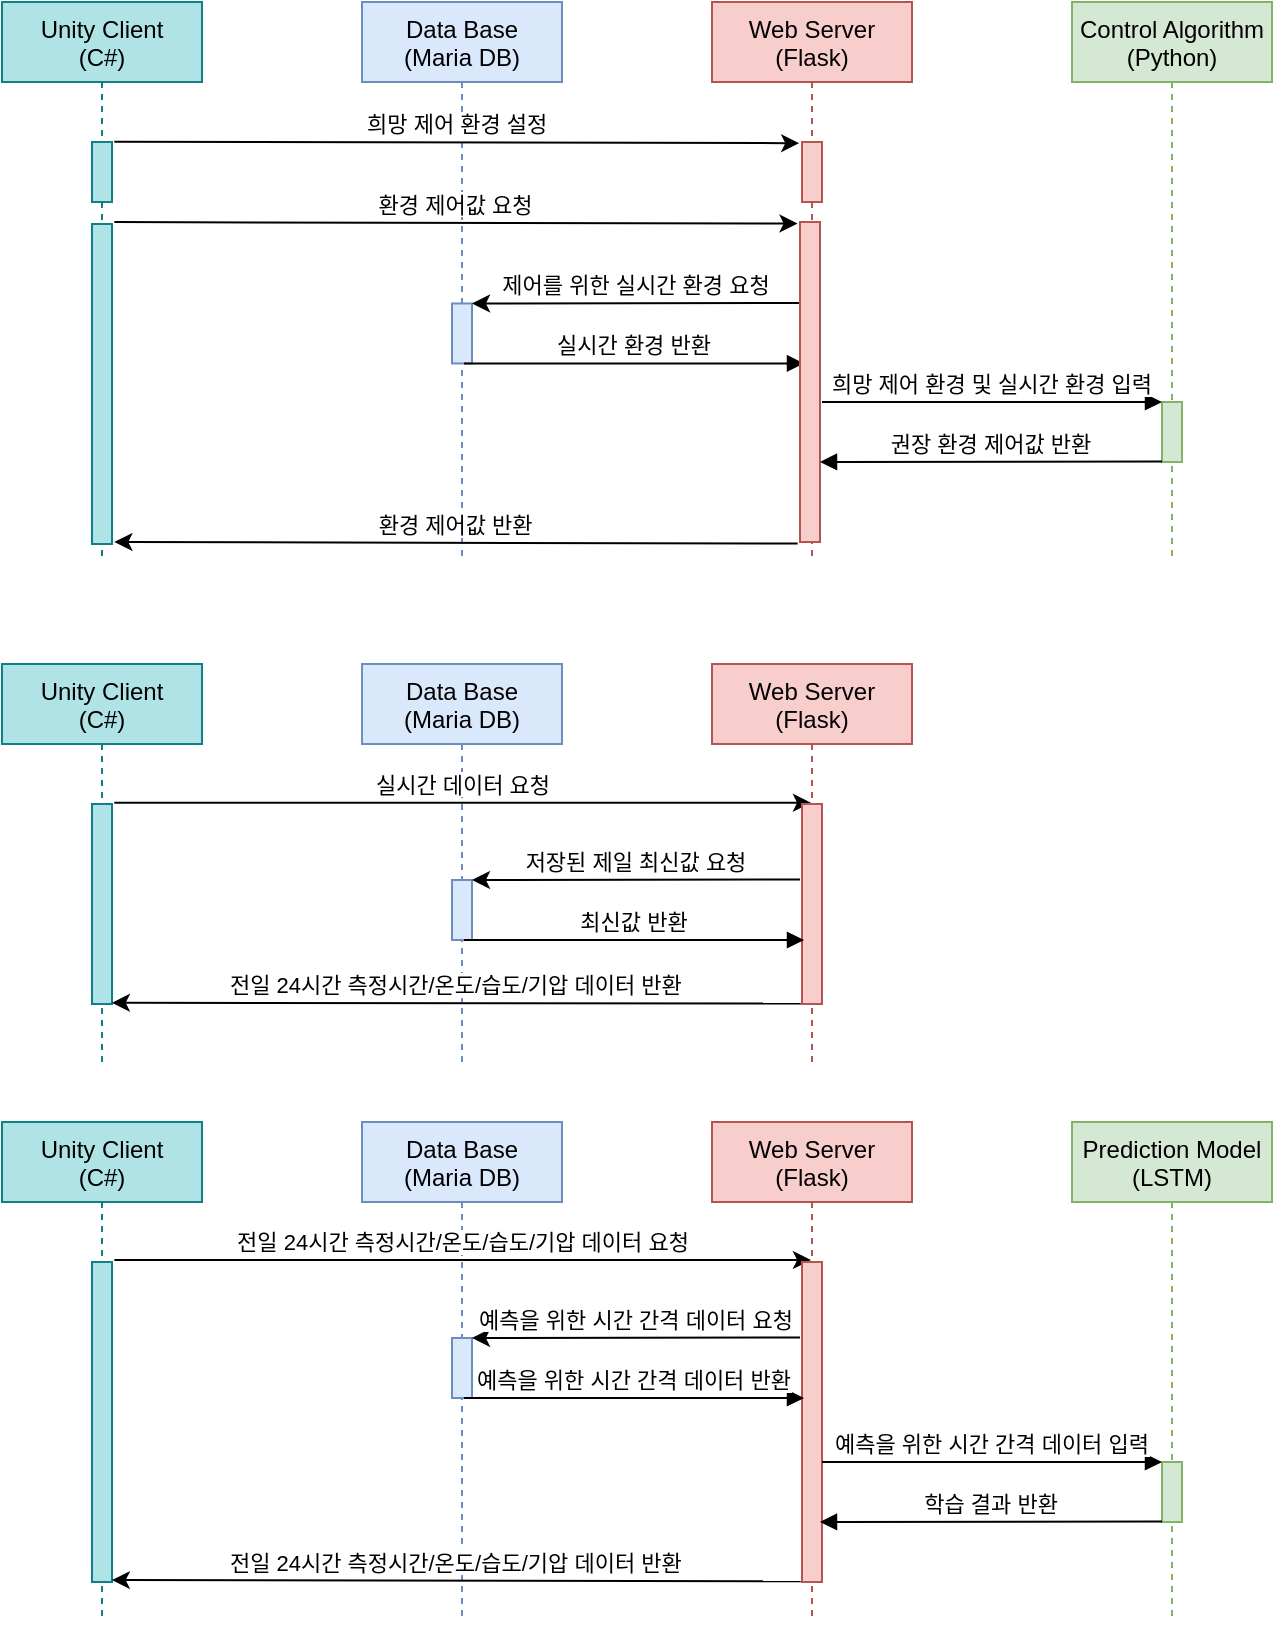<mxfile version="20.2.7" type="device"><diagram id="kgpKYQtTHZ0yAKxKKP6v" name="Page-1"><mxGraphModel dx="1351" dy="729" grid="1" gridSize="10" guides="1" tooltips="1" connect="1" arrows="1" fold="1" page="1" pageScale="1" pageWidth="850" pageHeight="1100" math="0" shadow="0"><root><mxCell id="0"/><mxCell id="1" parent="0"/><mxCell id="h7qKzwebuWBzDf5FFTo--1" value="Unity Client&#10;(C#)" style="shape=umlLifeline;perimeter=lifelinePerimeter;container=1;collapsible=0;recursiveResize=0;rounded=0;shadow=0;strokeWidth=1;fillColor=#b0e3e6;strokeColor=#0e8088;" vertex="1" parent="1"><mxGeometry x="16" y="30" width="100" height="280" as="geometry"/></mxCell><mxCell id="h7qKzwebuWBzDf5FFTo--2" value="" style="points=[];perimeter=orthogonalPerimeter;rounded=0;shadow=0;strokeWidth=1;fillColor=#b0e3e6;strokeColor=#0e8088;" vertex="1" parent="h7qKzwebuWBzDf5FFTo--1"><mxGeometry x="45" y="70" width="10" height="30" as="geometry"/></mxCell><mxCell id="h7qKzwebuWBzDf5FFTo--34" value="" style="points=[];perimeter=orthogonalPerimeter;rounded=0;shadow=0;strokeWidth=1;fillColor=#b0e3e6;strokeColor=#0e8088;" vertex="1" parent="h7qKzwebuWBzDf5FFTo--1"><mxGeometry x="45" y="111" width="10" height="160" as="geometry"/></mxCell><mxCell id="h7qKzwebuWBzDf5FFTo--3" value="Data Base&#10;(Maria DB)" style="shape=umlLifeline;perimeter=lifelinePerimeter;container=1;collapsible=0;recursiveResize=0;rounded=0;shadow=0;strokeWidth=1;fillColor=#dae8fc;strokeColor=#6c8ebf;" vertex="1" parent="1"><mxGeometry x="196" y="30" width="100" height="280" as="geometry"/></mxCell><mxCell id="h7qKzwebuWBzDf5FFTo--8" value="" style="points=[];perimeter=orthogonalPerimeter;rounded=0;shadow=0;strokeWidth=1;fillColor=#dae8fc;strokeColor=#6c8ebf;" vertex="1" parent="h7qKzwebuWBzDf5FFTo--3"><mxGeometry x="45" y="150.74" width="10" height="30" as="geometry"/></mxCell><mxCell id="h7qKzwebuWBzDf5FFTo--11" value="실시간 환경 반환" style="verticalAlign=bottom;endArrow=block;entryX=0;entryY=0;shadow=0;strokeWidth=1;" edge="1" parent="h7qKzwebuWBzDf5FFTo--3"><mxGeometry relative="1" as="geometry"><mxPoint x="51" y="180.74" as="sourcePoint"/><mxPoint x="221" y="180.74" as="targetPoint"/></mxGeometry></mxCell><mxCell id="h7qKzwebuWBzDf5FFTo--12" value="제어를 위한 실시간 환경 요청" style="verticalAlign=bottom;endArrow=none;shadow=0;strokeWidth=1;startArrow=classic;startFill=1;endFill=0;entryX=-0.1;entryY=0.477;entryDx=0;entryDy=0;entryPerimeter=0;" edge="1" parent="h7qKzwebuWBzDf5FFTo--3"><mxGeometry relative="1" as="geometry"><mxPoint x="55" y="150.74" as="sourcePoint"/><mxPoint x="219" y="150.45" as="targetPoint"/></mxGeometry></mxCell><mxCell id="h7qKzwebuWBzDf5FFTo--37" value="환경 제어값 반환" style="verticalAlign=bottom;endArrow=classic;entryX=1.116;entryY=-0.006;shadow=0;strokeWidth=1;entryDx=0;entryDy=0;entryPerimeter=0;startArrow=none;startFill=0;endFill=1;exitX=-0.123;exitY=0.005;exitDx=0;exitDy=0;exitPerimeter=0;" edge="1" parent="h7qKzwebuWBzDf5FFTo--3"><mxGeometry relative="1" as="geometry"><mxPoint x="217.81" y="270.76" as="sourcePoint"/><mxPoint x="-123.8" y="270" as="targetPoint"/></mxGeometry></mxCell><mxCell id="h7qKzwebuWBzDf5FFTo--5" value="희망 제어 환경 설정" style="verticalAlign=bottom;endArrow=none;entryX=1.116;entryY=-0.006;shadow=0;strokeWidth=1;entryDx=0;entryDy=0;entryPerimeter=0;startArrow=classic;startFill=1;endFill=0;exitX=-0.141;exitY=0.02;exitDx=0;exitDy=0;exitPerimeter=0;" edge="1" parent="1" source="h7qKzwebuWBzDf5FFTo--7" target="h7qKzwebuWBzDf5FFTo--2"><mxGeometry relative="1" as="geometry"><mxPoint x="357" y="130" as="sourcePoint"/><mxPoint x="76" y="150" as="targetPoint"/></mxGeometry></mxCell><mxCell id="h7qKzwebuWBzDf5FFTo--6" value="Web Server&#10;(Flask)" style="shape=umlLifeline;perimeter=lifelinePerimeter;container=1;collapsible=0;recursiveResize=0;rounded=0;shadow=0;strokeWidth=1;fillColor=#f8cecc;strokeColor=#b85450;" vertex="1" parent="1"><mxGeometry x="371" y="30" width="100" height="280" as="geometry"/></mxCell><mxCell id="h7qKzwebuWBzDf5FFTo--7" value="" style="points=[];perimeter=orthogonalPerimeter;rounded=0;shadow=0;strokeWidth=1;fillColor=#f8cecc;strokeColor=#b85450;" vertex="1" parent="h7qKzwebuWBzDf5FFTo--6"><mxGeometry x="45" y="70" width="10" height="30" as="geometry"/></mxCell><mxCell id="h7qKzwebuWBzDf5FFTo--36" value="" style="points=[];perimeter=orthogonalPerimeter;rounded=0;shadow=0;strokeWidth=1;fillColor=#f8cecc;strokeColor=#b85450;" vertex="1" parent="h7qKzwebuWBzDf5FFTo--6"><mxGeometry x="44" y="110" width="10" height="160" as="geometry"/></mxCell><mxCell id="h7qKzwebuWBzDf5FFTo--9" value="Control Algorithm&#10;(Python)" style="shape=umlLifeline;perimeter=lifelinePerimeter;container=1;collapsible=0;recursiveResize=0;rounded=0;shadow=0;strokeWidth=1;fillColor=#d5e8d4;strokeColor=#82b366;" vertex="1" parent="1"><mxGeometry x="551" y="30" width="100" height="280" as="geometry"/></mxCell><mxCell id="h7qKzwebuWBzDf5FFTo--10" value="" style="points=[];perimeter=orthogonalPerimeter;rounded=0;shadow=0;strokeWidth=1;fillColor=#d5e8d4;strokeColor=#82b366;" vertex="1" parent="h7qKzwebuWBzDf5FFTo--9"><mxGeometry x="45" y="200" width="10" height="30" as="geometry"/></mxCell><mxCell id="h7qKzwebuWBzDf5FFTo--13" value="희망 제어 환경 및 실시간 환경 입력" style="verticalAlign=bottom;endArrow=block;entryX=0;entryY=0;shadow=0;strokeWidth=1;" edge="1" parent="1"><mxGeometry relative="1" as="geometry"><mxPoint x="426" y="230.0" as="sourcePoint"/><mxPoint x="596" y="230.0" as="targetPoint"/></mxGeometry></mxCell><mxCell id="h7qKzwebuWBzDf5FFTo--14" value="권장 환경 제어값 반환" style="verticalAlign=bottom;endArrow=block;shadow=0;strokeWidth=1;entryX=1.075;entryY=1;entryDx=0;entryDy=0;entryPerimeter=0;exitX=0.002;exitY=0.991;exitDx=0;exitDy=0;exitPerimeter=0;" edge="1" parent="1" source="h7qKzwebuWBzDf5FFTo--10"><mxGeometry relative="1" as="geometry"><mxPoint x="590" y="260" as="sourcePoint"/><mxPoint x="425" y="260" as="targetPoint"/></mxGeometry></mxCell><mxCell id="h7qKzwebuWBzDf5FFTo--18" value="Unity Client&#10;(C#)" style="shape=umlLifeline;perimeter=lifelinePerimeter;container=1;collapsible=0;recursiveResize=0;rounded=0;shadow=0;strokeWidth=1;fillColor=#b0e3e6;strokeColor=#0e8088;" vertex="1" parent="1"><mxGeometry x="16" y="361" width="100" height="199" as="geometry"/></mxCell><mxCell id="h7qKzwebuWBzDf5FFTo--19" value="" style="points=[];perimeter=orthogonalPerimeter;rounded=0;shadow=0;strokeWidth=1;fillColor=#b0e3e6;strokeColor=#0e8088;" vertex="1" parent="h7qKzwebuWBzDf5FFTo--18"><mxGeometry x="45" y="70" width="10" height="100" as="geometry"/></mxCell><mxCell id="h7qKzwebuWBzDf5FFTo--20" value="Data Base&#10;(Maria DB)" style="shape=umlLifeline;perimeter=lifelinePerimeter;container=1;collapsible=0;recursiveResize=0;rounded=0;shadow=0;strokeWidth=1;fillColor=#dae8fc;strokeColor=#6c8ebf;" vertex="1" parent="1"><mxGeometry x="196" y="361" width="100" height="199" as="geometry"/></mxCell><mxCell id="h7qKzwebuWBzDf5FFTo--21" value="전일 24시간 측정시간/온도/습도/기압 데이터 반환" style="verticalAlign=bottom;endArrow=none;entryX=-0.062;entryY=0.998;shadow=0;strokeWidth=1;entryDx=0;entryDy=0;entryPerimeter=0;exitX=0.991;exitY=0.994;exitDx=0;exitDy=0;exitPerimeter=0;endFill=0;startArrow=classic;startFill=1;" edge="1" parent="1" source="h7qKzwebuWBzDf5FFTo--19" target="h7qKzwebuWBzDf5FFTo--24"><mxGeometry relative="1" as="geometry"><mxPoint x="171" y="441" as="sourcePoint"/></mxGeometry></mxCell><mxCell id="h7qKzwebuWBzDf5FFTo--22" value="실시간 데이터 요청" style="verticalAlign=bottom;endArrow=none;entryX=1.116;entryY=-0.006;shadow=0;strokeWidth=1;entryDx=0;entryDy=0;entryPerimeter=0;startArrow=classic;startFill=1;endFill=0;" edge="1" parent="1" source="h7qKzwebuWBzDf5FFTo--23" target="h7qKzwebuWBzDf5FFTo--19"><mxGeometry relative="1" as="geometry"><mxPoint x="357" y="461" as="sourcePoint"/><mxPoint x="76" y="481" as="targetPoint"/></mxGeometry></mxCell><mxCell id="h7qKzwebuWBzDf5FFTo--23" value="Web Server&#10;(Flask)" style="shape=umlLifeline;perimeter=lifelinePerimeter;container=1;collapsible=0;recursiveResize=0;rounded=0;shadow=0;strokeWidth=1;fillColor=#f8cecc;strokeColor=#b85450;" vertex="1" parent="1"><mxGeometry x="371" y="361" width="100" height="199" as="geometry"/></mxCell><mxCell id="h7qKzwebuWBzDf5FFTo--24" value="" style="points=[];perimeter=orthogonalPerimeter;rounded=0;shadow=0;strokeWidth=1;fillColor=#f8cecc;strokeColor=#b85450;" vertex="1" parent="h7qKzwebuWBzDf5FFTo--23"><mxGeometry x="45" y="70" width="10" height="100" as="geometry"/></mxCell><mxCell id="h7qKzwebuWBzDf5FFTo--25" value="" style="points=[];perimeter=orthogonalPerimeter;rounded=0;shadow=0;strokeWidth=1;fillColor=#dae8fc;strokeColor=#6c8ebf;" vertex="1" parent="h7qKzwebuWBzDf5FFTo--23"><mxGeometry x="-130" y="108" width="10" height="30" as="geometry"/></mxCell><mxCell id="h7qKzwebuWBzDf5FFTo--28" value="최신값 반환" style="verticalAlign=bottom;endArrow=block;entryX=0;entryY=0;shadow=0;strokeWidth=1;" edge="1" parent="1"><mxGeometry relative="1" as="geometry"><mxPoint x="247" y="499.0" as="sourcePoint"/><mxPoint x="417" y="499.0" as="targetPoint"/></mxGeometry></mxCell><mxCell id="h7qKzwebuWBzDf5FFTo--29" value="저장된 제일 최신값 요청" style="verticalAlign=bottom;endArrow=none;shadow=0;strokeWidth=1;startArrow=classic;startFill=1;endFill=0;entryX=-0.1;entryY=0.477;entryDx=0;entryDy=0;entryPerimeter=0;" edge="1" parent="1"><mxGeometry relative="1" as="geometry"><mxPoint x="251" y="469.0" as="sourcePoint"/><mxPoint x="415" y="468.71" as="targetPoint"/></mxGeometry></mxCell><mxCell id="h7qKzwebuWBzDf5FFTo--35" value="환경 제어값 요청" style="verticalAlign=bottom;endArrow=none;entryX=1.116;entryY=-0.006;shadow=0;strokeWidth=1;entryDx=0;entryDy=0;entryPerimeter=0;startArrow=classic;startFill=1;endFill=0;exitX=-0.123;exitY=0.005;exitDx=0;exitDy=0;exitPerimeter=0;" edge="1" parent="1" target="h7qKzwebuWBzDf5FFTo--34" source="h7qKzwebuWBzDf5FFTo--36"><mxGeometry relative="1" as="geometry"><mxPoint x="410" y="140" as="sourcePoint"/><mxPoint x="86" y="160" as="targetPoint"/></mxGeometry></mxCell><mxCell id="h7qKzwebuWBzDf5FFTo--38" value="Unity Client&#10;(C#)" style="shape=umlLifeline;perimeter=lifelinePerimeter;container=1;collapsible=0;recursiveResize=0;rounded=0;shadow=0;strokeWidth=1;fillColor=#b0e3e6;strokeColor=#0e8088;" vertex="1" parent="1"><mxGeometry x="16" y="590" width="100" height="250" as="geometry"/></mxCell><mxCell id="h7qKzwebuWBzDf5FFTo--39" value="" style="points=[];perimeter=orthogonalPerimeter;rounded=0;shadow=0;strokeWidth=1;fillColor=#b0e3e6;strokeColor=#0e8088;" vertex="1" parent="h7qKzwebuWBzDf5FFTo--38"><mxGeometry x="45" y="70" width="10" height="160" as="geometry"/></mxCell><mxCell id="h7qKzwebuWBzDf5FFTo--40" value="Data Base&#10;(Maria DB)" style="shape=umlLifeline;perimeter=lifelinePerimeter;container=1;collapsible=0;recursiveResize=0;rounded=0;shadow=0;strokeWidth=1;fillColor=#dae8fc;strokeColor=#6c8ebf;" vertex="1" parent="1"><mxGeometry x="196" y="590" width="100" height="250" as="geometry"/></mxCell><mxCell id="h7qKzwebuWBzDf5FFTo--41" value="전일 24시간 측정시간/온도/습도/기압 데이터 반환" style="verticalAlign=bottom;endArrow=none;entryX=-0.062;entryY=0.998;shadow=0;strokeWidth=1;entryDx=0;entryDy=0;entryPerimeter=0;exitX=0.991;exitY=0.994;exitDx=0;exitDy=0;exitPerimeter=0;endFill=0;startArrow=classic;startFill=1;" edge="1" parent="1" source="h7qKzwebuWBzDf5FFTo--39" target="h7qKzwebuWBzDf5FFTo--44"><mxGeometry relative="1" as="geometry"><mxPoint x="171" y="670" as="sourcePoint"/></mxGeometry></mxCell><mxCell id="h7qKzwebuWBzDf5FFTo--42" value="전일 24시간 측정시간/온도/습도/기압 데이터 요청" style="verticalAlign=bottom;endArrow=none;entryX=1.116;entryY=-0.006;shadow=0;strokeWidth=1;entryDx=0;entryDy=0;entryPerimeter=0;startArrow=classic;startFill=1;endFill=0;" edge="1" parent="1" source="h7qKzwebuWBzDf5FFTo--43" target="h7qKzwebuWBzDf5FFTo--39"><mxGeometry relative="1" as="geometry"><mxPoint x="357" y="690" as="sourcePoint"/><mxPoint x="76" y="710" as="targetPoint"/></mxGeometry></mxCell><mxCell id="h7qKzwebuWBzDf5FFTo--43" value="Web Server&#10;(Flask)" style="shape=umlLifeline;perimeter=lifelinePerimeter;container=1;collapsible=0;recursiveResize=0;rounded=0;shadow=0;strokeWidth=1;fillColor=#f8cecc;strokeColor=#b85450;" vertex="1" parent="1"><mxGeometry x="371" y="590" width="100" height="250" as="geometry"/></mxCell><mxCell id="h7qKzwebuWBzDf5FFTo--44" value="" style="points=[];perimeter=orthogonalPerimeter;rounded=0;shadow=0;strokeWidth=1;fillColor=#f8cecc;strokeColor=#b85450;" vertex="1" parent="h7qKzwebuWBzDf5FFTo--43"><mxGeometry x="45" y="70" width="10" height="160" as="geometry"/></mxCell><mxCell id="h7qKzwebuWBzDf5FFTo--45" value="" style="points=[];perimeter=orthogonalPerimeter;rounded=0;shadow=0;strokeWidth=1;fillColor=#dae8fc;strokeColor=#6c8ebf;" vertex="1" parent="h7qKzwebuWBzDf5FFTo--43"><mxGeometry x="-130" y="108" width="10" height="30" as="geometry"/></mxCell><mxCell id="h7qKzwebuWBzDf5FFTo--46" value="Prediction Model&#10;(LSTM)" style="shape=umlLifeline;perimeter=lifelinePerimeter;container=1;collapsible=0;recursiveResize=0;rounded=0;shadow=0;strokeWidth=1;fillColor=#d5e8d4;strokeColor=#82b366;" vertex="1" parent="1"><mxGeometry x="551" y="590" width="100" height="250" as="geometry"/></mxCell><mxCell id="h7qKzwebuWBzDf5FFTo--47" value="" style="points=[];perimeter=orthogonalPerimeter;rounded=0;shadow=0;strokeWidth=1;fillColor=#d5e8d4;strokeColor=#82b366;" vertex="1" parent="h7qKzwebuWBzDf5FFTo--46"><mxGeometry x="45" y="170" width="10" height="30" as="geometry"/></mxCell><mxCell id="h7qKzwebuWBzDf5FFTo--48" value="예측을 위한 시간 간격 데이터 반환" style="verticalAlign=bottom;endArrow=block;entryX=0;entryY=0;shadow=0;strokeWidth=1;" edge="1" parent="1"><mxGeometry relative="1" as="geometry"><mxPoint x="247" y="728.0" as="sourcePoint"/><mxPoint x="417" y="728.0" as="targetPoint"/></mxGeometry></mxCell><mxCell id="h7qKzwebuWBzDf5FFTo--49" value="예측을 위한 시간 간격 데이터 요청" style="verticalAlign=bottom;endArrow=none;shadow=0;strokeWidth=1;startArrow=classic;startFill=1;endFill=0;entryX=-0.1;entryY=0.477;entryDx=0;entryDy=0;entryPerimeter=0;" edge="1" parent="1"><mxGeometry relative="1" as="geometry"><mxPoint x="251" y="698.0" as="sourcePoint"/><mxPoint x="415.0" y="697.71" as="targetPoint"/></mxGeometry></mxCell><mxCell id="h7qKzwebuWBzDf5FFTo--50" value="예측을 위한 시간 간격 데이터 입력" style="verticalAlign=bottom;endArrow=block;entryX=0;entryY=0;shadow=0;strokeWidth=1;" edge="1" parent="1"><mxGeometry relative="1" as="geometry"><mxPoint x="426" y="760.0" as="sourcePoint"/><mxPoint x="596" y="760.0" as="targetPoint"/></mxGeometry></mxCell><mxCell id="h7qKzwebuWBzDf5FFTo--51" value="학습 결과 반환" style="verticalAlign=bottom;endArrow=block;shadow=0;strokeWidth=1;entryX=1.075;entryY=1;entryDx=0;entryDy=0;entryPerimeter=0;exitX=0.002;exitY=0.991;exitDx=0;exitDy=0;exitPerimeter=0;" edge="1" parent="1" source="h7qKzwebuWBzDf5FFTo--47"><mxGeometry relative="1" as="geometry"><mxPoint x="590" y="790" as="sourcePoint"/><mxPoint x="425.0" y="790" as="targetPoint"/></mxGeometry></mxCell></root></mxGraphModel></diagram></mxfile>
